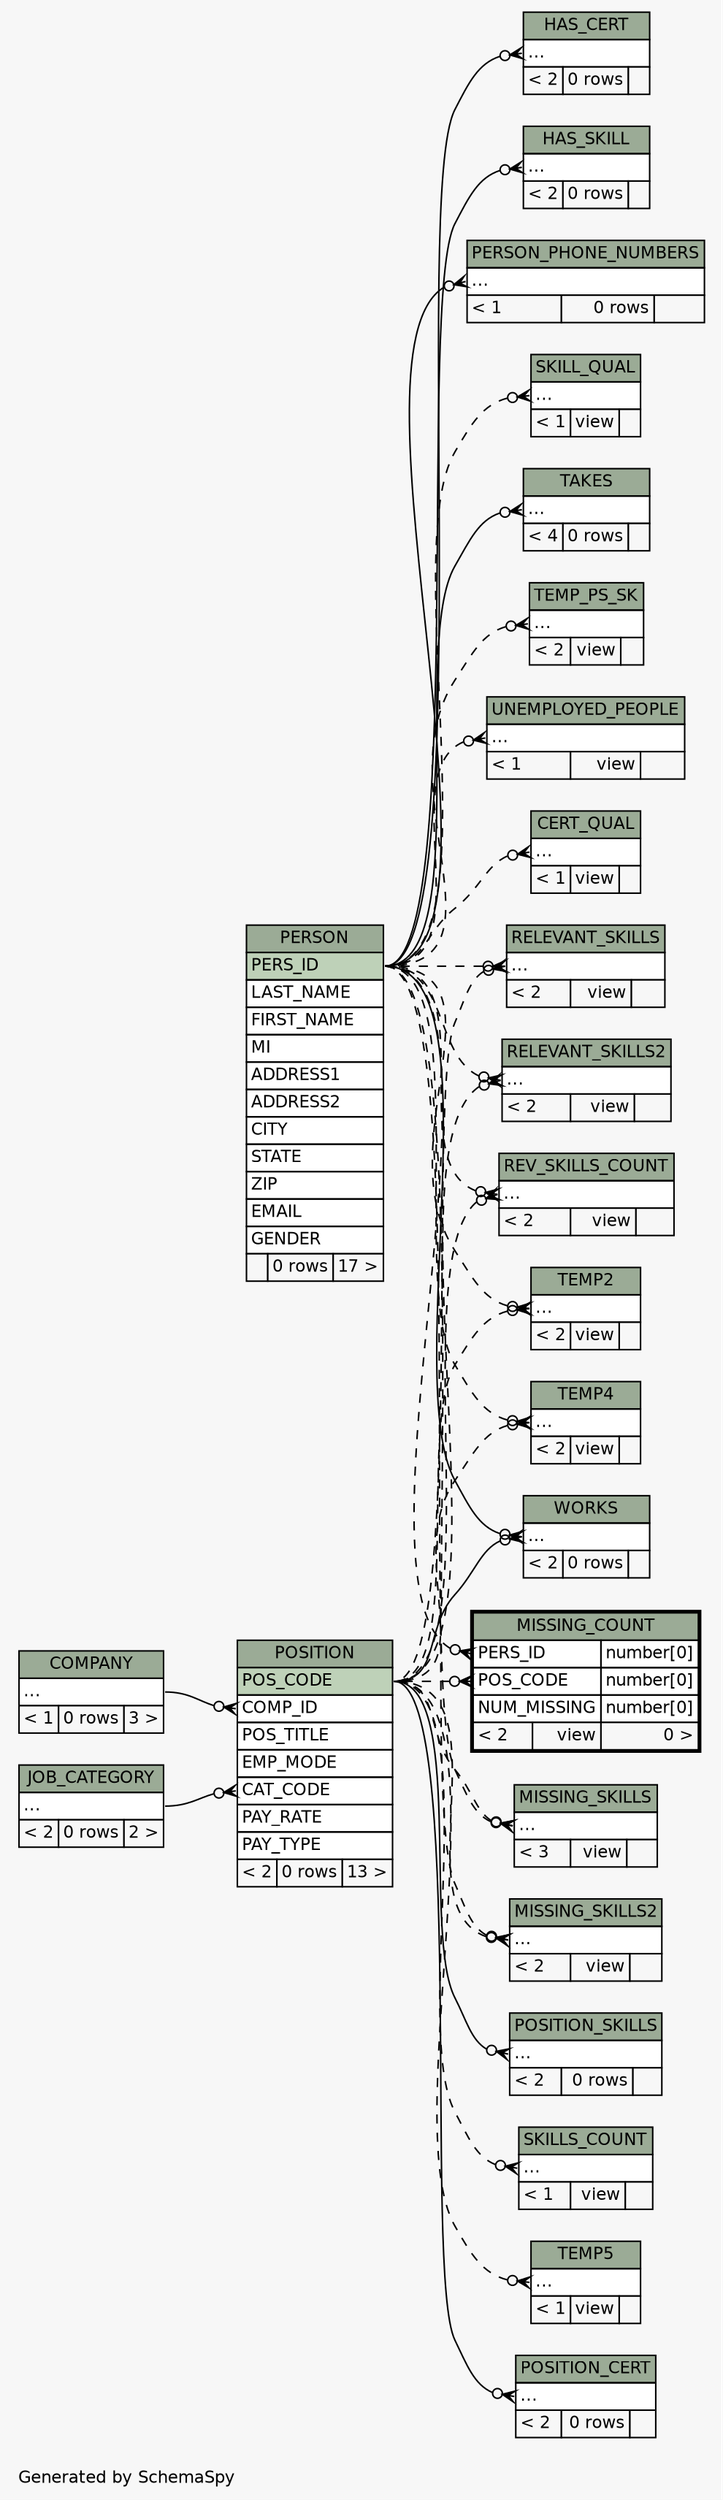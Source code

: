 // dot 2.38.0 on Linux 4.10.0-38-generic
// SchemaSpy rev 590
digraph "impliedTwoDegreesRelationshipsDiagram" {
  graph [
    rankdir="RL"
    bgcolor="#f7f7f7"
    label="\nGenerated by SchemaSpy"
    labeljust="l"
    nodesep="0.18"
    ranksep="0.46"
    fontname="Helvetica"
    fontsize="11"
  ];
  node [
    fontname="Helvetica"
    fontsize="11"
    shape="plaintext"
  ];
  edge [
    arrowsize="0.8"
  ];
  "CERT_QUAL":"elipses":w -> "PERSON":"PERS_ID":e [arrowhead=none dir=back arrowtail=crowodot style=dashed];
  "HAS_CERT":"elipses":w -> "PERSON":"PERS_ID":e [arrowhead=none dir=back arrowtail=crowodot];
  "HAS_SKILL":"elipses":w -> "PERSON":"PERS_ID":e [arrowhead=none dir=back arrowtail=crowodot];
  "MISSING_COUNT":"PERS_ID":w -> "PERSON":"PERS_ID":e [arrowhead=none dir=back arrowtail=crowodot style=dashed];
  "MISSING_COUNT":"POS_CODE":w -> "POSITION":"POS_CODE":e [arrowhead=none dir=back arrowtail=crowodot style=dashed];
  "MISSING_SKILLS":"elipses":w -> "PERSON":"PERS_ID":e [arrowhead=none dir=back arrowtail=crowodot style=dashed];
  "MISSING_SKILLS":"elipses":w -> "POSITION":"POS_CODE":e [arrowhead=none dir=back arrowtail=crowodot style=dashed];
  "MISSING_SKILLS2":"elipses":w -> "PERSON":"PERS_ID":e [arrowhead=none dir=back arrowtail=crowodot style=dashed];
  "MISSING_SKILLS2":"elipses":w -> "POSITION":"POS_CODE":e [arrowhead=none dir=back arrowtail=crowodot style=dashed];
  "PERSON_PHONE_NUMBERS":"elipses":w -> "PERSON":"PERS_ID":e [arrowhead=none dir=back arrowtail=crowodot];
  "POSITION":"CAT_CODE":w -> "JOB_CATEGORY":"elipses":e [arrowhead=none dir=back arrowtail=crowodot];
  "POSITION":"COMP_ID":w -> "COMPANY":"elipses":e [arrowhead=none dir=back arrowtail=crowodot];
  "POSITION_CERT":"elipses":w -> "POSITION":"POS_CODE":e [arrowhead=none dir=back arrowtail=crowodot];
  "POSITION_SKILLS":"elipses":w -> "POSITION":"POS_CODE":e [arrowhead=none dir=back arrowtail=crowodot];
  "RELEVANT_SKILLS":"elipses":w -> "PERSON":"PERS_ID":e [arrowhead=none dir=back arrowtail=crowodot style=dashed];
  "RELEVANT_SKILLS":"elipses":w -> "POSITION":"POS_CODE":e [arrowhead=none dir=back arrowtail=crowodot style=dashed];
  "RELEVANT_SKILLS2":"elipses":w -> "PERSON":"PERS_ID":e [arrowhead=none dir=back arrowtail=crowodot style=dashed];
  "RELEVANT_SKILLS2":"elipses":w -> "POSITION":"POS_CODE":e [arrowhead=none dir=back arrowtail=crowodot style=dashed];
  "REV_SKILLS_COUNT":"elipses":w -> "PERSON":"PERS_ID":e [arrowhead=none dir=back arrowtail=crowodot style=dashed];
  "REV_SKILLS_COUNT":"elipses":w -> "POSITION":"POS_CODE":e [arrowhead=none dir=back arrowtail=crowodot style=dashed];
  "SKILL_QUAL":"elipses":w -> "PERSON":"PERS_ID":e [arrowhead=none dir=back arrowtail=crowodot style=dashed];
  "SKILLS_COUNT":"elipses":w -> "POSITION":"POS_CODE":e [arrowhead=none dir=back arrowtail=crowodot style=dashed];
  "TAKES":"elipses":w -> "PERSON":"PERS_ID":e [arrowhead=none dir=back arrowtail=crowodot];
  "TEMP2":"elipses":w -> "PERSON":"PERS_ID":e [arrowhead=none dir=back arrowtail=crowodot style=dashed];
  "TEMP2":"elipses":w -> "POSITION":"POS_CODE":e [arrowhead=none dir=back arrowtail=crowodot style=dashed];
  "TEMP4":"elipses":w -> "PERSON":"PERS_ID":e [arrowhead=none dir=back arrowtail=crowodot style=dashed];
  "TEMP4":"elipses":w -> "POSITION":"POS_CODE":e [arrowhead=none dir=back arrowtail=crowodot style=dashed];
  "TEMP5":"elipses":w -> "POSITION":"POS_CODE":e [arrowhead=none dir=back arrowtail=crowodot style=dashed];
  "TEMP_PS_SK":"elipses":w -> "PERSON":"PERS_ID":e [arrowhead=none dir=back arrowtail=crowodot style=dashed];
  "UNEMPLOYED_PEOPLE":"elipses":w -> "PERSON":"PERS_ID":e [arrowhead=none dir=back arrowtail=crowodot style=dashed];
  "WORKS":"elipses":w -> "PERSON":"PERS_ID":e [arrowhead=none dir=back arrowtail=crowodot];
  "WORKS":"elipses":w -> "POSITION":"POS_CODE":e [arrowhead=none dir=back arrowtail=crowodot];
  "CERT_QUAL" [
    label=<
    <TABLE BORDER="0" CELLBORDER="1" CELLSPACING="0" BGCOLOR="#ffffff">
      <TR><TD COLSPAN="3" BGCOLOR="#9bab96" ALIGN="CENTER">CERT_QUAL</TD></TR>
      <TR><TD PORT="elipses" COLSPAN="3" ALIGN="LEFT">...</TD></TR>
      <TR><TD ALIGN="LEFT" BGCOLOR="#f7f7f7">&lt; 1</TD><TD ALIGN="RIGHT" BGCOLOR="#f7f7f7">view</TD><TD ALIGN="RIGHT" BGCOLOR="#f7f7f7">  </TD></TR>
    </TABLE>>
    URL="CERT_QUAL.html"
    tooltip="CERT_QUAL"
  ];
  "COMPANY" [
    label=<
    <TABLE BORDER="0" CELLBORDER="1" CELLSPACING="0" BGCOLOR="#ffffff">
      <TR><TD COLSPAN="3" BGCOLOR="#9bab96" ALIGN="CENTER">COMPANY</TD></TR>
      <TR><TD PORT="elipses" COLSPAN="3" ALIGN="LEFT">...</TD></TR>
      <TR><TD ALIGN="LEFT" BGCOLOR="#f7f7f7">&lt; 1</TD><TD ALIGN="RIGHT" BGCOLOR="#f7f7f7">0 rows</TD><TD ALIGN="RIGHT" BGCOLOR="#f7f7f7">3 &gt;</TD></TR>
    </TABLE>>
    URL="COMPANY.html"
    tooltip="COMPANY"
  ];
  "HAS_CERT" [
    label=<
    <TABLE BORDER="0" CELLBORDER="1" CELLSPACING="0" BGCOLOR="#ffffff">
      <TR><TD COLSPAN="3" BGCOLOR="#9bab96" ALIGN="CENTER">HAS_CERT</TD></TR>
      <TR><TD PORT="elipses" COLSPAN="3" ALIGN="LEFT">...</TD></TR>
      <TR><TD ALIGN="LEFT" BGCOLOR="#f7f7f7">&lt; 2</TD><TD ALIGN="RIGHT" BGCOLOR="#f7f7f7">0 rows</TD><TD ALIGN="RIGHT" BGCOLOR="#f7f7f7">  </TD></TR>
    </TABLE>>
    URL="HAS_CERT.html"
    tooltip="HAS_CERT"
  ];
  "HAS_SKILL" [
    label=<
    <TABLE BORDER="0" CELLBORDER="1" CELLSPACING="0" BGCOLOR="#ffffff">
      <TR><TD COLSPAN="3" BGCOLOR="#9bab96" ALIGN="CENTER">HAS_SKILL</TD></TR>
      <TR><TD PORT="elipses" COLSPAN="3" ALIGN="LEFT">...</TD></TR>
      <TR><TD ALIGN="LEFT" BGCOLOR="#f7f7f7">&lt; 2</TD><TD ALIGN="RIGHT" BGCOLOR="#f7f7f7">0 rows</TD><TD ALIGN="RIGHT" BGCOLOR="#f7f7f7">  </TD></TR>
    </TABLE>>
    URL="HAS_SKILL.html"
    tooltip="HAS_SKILL"
  ];
  "JOB_CATEGORY" [
    label=<
    <TABLE BORDER="0" CELLBORDER="1" CELLSPACING="0" BGCOLOR="#ffffff">
      <TR><TD COLSPAN="3" BGCOLOR="#9bab96" ALIGN="CENTER">JOB_CATEGORY</TD></TR>
      <TR><TD PORT="elipses" COLSPAN="3" ALIGN="LEFT">...</TD></TR>
      <TR><TD ALIGN="LEFT" BGCOLOR="#f7f7f7">&lt; 2</TD><TD ALIGN="RIGHT" BGCOLOR="#f7f7f7">0 rows</TD><TD ALIGN="RIGHT" BGCOLOR="#f7f7f7">2 &gt;</TD></TR>
    </TABLE>>
    URL="JOB_CATEGORY.html"
    tooltip="JOB_CATEGORY"
  ];
  "MISSING_COUNT" [
    label=<
    <TABLE BORDER="2" CELLBORDER="1" CELLSPACING="0" BGCOLOR="#ffffff">
      <TR><TD COLSPAN="3" BGCOLOR="#9bab96" ALIGN="CENTER">MISSING_COUNT</TD></TR>
      <TR><TD PORT="PERS_ID" COLSPAN="2" ALIGN="LEFT">PERS_ID</TD><TD PORT="PERS_ID.type" ALIGN="LEFT">number[0]</TD></TR>
      <TR><TD PORT="POS_CODE" COLSPAN="2" ALIGN="LEFT">POS_CODE</TD><TD PORT="POS_CODE.type" ALIGN="LEFT">number[0]</TD></TR>
      <TR><TD PORT="NUM_MISSING" COLSPAN="2" ALIGN="LEFT">NUM_MISSING</TD><TD PORT="NUM_MISSING.type" ALIGN="LEFT">number[0]</TD></TR>
      <TR><TD ALIGN="LEFT" BGCOLOR="#f7f7f7">&lt; 2</TD><TD ALIGN="RIGHT" BGCOLOR="#f7f7f7">view</TD><TD ALIGN="RIGHT" BGCOLOR="#f7f7f7">0 &gt;</TD></TR>
    </TABLE>>
    URL="MISSING_COUNT.html"
    tooltip="MISSING_COUNT"
  ];
  "MISSING_SKILLS" [
    label=<
    <TABLE BORDER="0" CELLBORDER="1" CELLSPACING="0" BGCOLOR="#ffffff">
      <TR><TD COLSPAN="3" BGCOLOR="#9bab96" ALIGN="CENTER">MISSING_SKILLS</TD></TR>
      <TR><TD PORT="elipses" COLSPAN="3" ALIGN="LEFT">...</TD></TR>
      <TR><TD ALIGN="LEFT" BGCOLOR="#f7f7f7">&lt; 3</TD><TD ALIGN="RIGHT" BGCOLOR="#f7f7f7">view</TD><TD ALIGN="RIGHT" BGCOLOR="#f7f7f7">  </TD></TR>
    </TABLE>>
    URL="MISSING_SKILLS.html"
    tooltip="MISSING_SKILLS"
  ];
  "MISSING_SKILLS2" [
    label=<
    <TABLE BORDER="0" CELLBORDER="1" CELLSPACING="0" BGCOLOR="#ffffff">
      <TR><TD COLSPAN="3" BGCOLOR="#9bab96" ALIGN="CENTER">MISSING_SKILLS2</TD></TR>
      <TR><TD PORT="elipses" COLSPAN="3" ALIGN="LEFT">...</TD></TR>
      <TR><TD ALIGN="LEFT" BGCOLOR="#f7f7f7">&lt; 2</TD><TD ALIGN="RIGHT" BGCOLOR="#f7f7f7">view</TD><TD ALIGN="RIGHT" BGCOLOR="#f7f7f7">  </TD></TR>
    </TABLE>>
    URL="MISSING_SKILLS2.html"
    tooltip="MISSING_SKILLS2"
  ];
  "PERSON" [
    label=<
    <TABLE BORDER="0" CELLBORDER="1" CELLSPACING="0" BGCOLOR="#ffffff">
      <TR><TD COLSPAN="3" BGCOLOR="#9bab96" ALIGN="CENTER">PERSON</TD></TR>
      <TR><TD PORT="PERS_ID" COLSPAN="3" BGCOLOR="#bed1b8" ALIGN="LEFT">PERS_ID</TD></TR>
      <TR><TD PORT="LAST_NAME" COLSPAN="3" ALIGN="LEFT">LAST_NAME</TD></TR>
      <TR><TD PORT="FIRST_NAME" COLSPAN="3" ALIGN="LEFT">FIRST_NAME</TD></TR>
      <TR><TD PORT="MI" COLSPAN="3" ALIGN="LEFT">MI</TD></TR>
      <TR><TD PORT="ADDRESS1" COLSPAN="3" ALIGN="LEFT">ADDRESS1</TD></TR>
      <TR><TD PORT="ADDRESS2" COLSPAN="3" ALIGN="LEFT">ADDRESS2</TD></TR>
      <TR><TD PORT="CITY" COLSPAN="3" ALIGN="LEFT">CITY</TD></TR>
      <TR><TD PORT="STATE" COLSPAN="3" ALIGN="LEFT">STATE</TD></TR>
      <TR><TD PORT="ZIP" COLSPAN="3" ALIGN="LEFT">ZIP</TD></TR>
      <TR><TD PORT="EMAIL" COLSPAN="3" ALIGN="LEFT">EMAIL</TD></TR>
      <TR><TD PORT="GENDER" COLSPAN="3" ALIGN="LEFT">GENDER</TD></TR>
      <TR><TD ALIGN="LEFT" BGCOLOR="#f7f7f7">  </TD><TD ALIGN="RIGHT" BGCOLOR="#f7f7f7">0 rows</TD><TD ALIGN="RIGHT" BGCOLOR="#f7f7f7">17 &gt;</TD></TR>
    </TABLE>>
    URL="PERSON.html"
    tooltip="PERSON"
  ];
  "PERSON_PHONE_NUMBERS" [
    label=<
    <TABLE BORDER="0" CELLBORDER="1" CELLSPACING="0" BGCOLOR="#ffffff">
      <TR><TD COLSPAN="3" BGCOLOR="#9bab96" ALIGN="CENTER">PERSON_PHONE_NUMBERS</TD></TR>
      <TR><TD PORT="elipses" COLSPAN="3" ALIGN="LEFT">...</TD></TR>
      <TR><TD ALIGN="LEFT" BGCOLOR="#f7f7f7">&lt; 1</TD><TD ALIGN="RIGHT" BGCOLOR="#f7f7f7">0 rows</TD><TD ALIGN="RIGHT" BGCOLOR="#f7f7f7">  </TD></TR>
    </TABLE>>
    URL="PERSON_PHONE_NUMBERS.html"
    tooltip="PERSON_PHONE_NUMBERS"
  ];
  "POSITION" [
    label=<
    <TABLE BORDER="0" CELLBORDER="1" CELLSPACING="0" BGCOLOR="#ffffff">
      <TR><TD COLSPAN="3" BGCOLOR="#9bab96" ALIGN="CENTER">POSITION</TD></TR>
      <TR><TD PORT="POS_CODE" COLSPAN="3" BGCOLOR="#bed1b8" ALIGN="LEFT">POS_CODE</TD></TR>
      <TR><TD PORT="COMP_ID" COLSPAN="3" ALIGN="LEFT">COMP_ID</TD></TR>
      <TR><TD PORT="POS_TITLE" COLSPAN="3" ALIGN="LEFT">POS_TITLE</TD></TR>
      <TR><TD PORT="EMP_MODE" COLSPAN="3" ALIGN="LEFT">EMP_MODE</TD></TR>
      <TR><TD PORT="CAT_CODE" COLSPAN="3" ALIGN="LEFT">CAT_CODE</TD></TR>
      <TR><TD PORT="PAY_RATE" COLSPAN="3" ALIGN="LEFT">PAY_RATE</TD></TR>
      <TR><TD PORT="PAY_TYPE" COLSPAN="3" ALIGN="LEFT">PAY_TYPE</TD></TR>
      <TR><TD ALIGN="LEFT" BGCOLOR="#f7f7f7">&lt; 2</TD><TD ALIGN="RIGHT" BGCOLOR="#f7f7f7">0 rows</TD><TD ALIGN="RIGHT" BGCOLOR="#f7f7f7">13 &gt;</TD></TR>
    </TABLE>>
    URL="POSITION.html"
    tooltip="POSITION"
  ];
  "POSITION_CERT" [
    label=<
    <TABLE BORDER="0" CELLBORDER="1" CELLSPACING="0" BGCOLOR="#ffffff">
      <TR><TD COLSPAN="3" BGCOLOR="#9bab96" ALIGN="CENTER">POSITION_CERT</TD></TR>
      <TR><TD PORT="elipses" COLSPAN="3" ALIGN="LEFT">...</TD></TR>
      <TR><TD ALIGN="LEFT" BGCOLOR="#f7f7f7">&lt; 2</TD><TD ALIGN="RIGHT" BGCOLOR="#f7f7f7">0 rows</TD><TD ALIGN="RIGHT" BGCOLOR="#f7f7f7">  </TD></TR>
    </TABLE>>
    URL="POSITION_CERT.html"
    tooltip="POSITION_CERT"
  ];
  "POSITION_SKILLS" [
    label=<
    <TABLE BORDER="0" CELLBORDER="1" CELLSPACING="0" BGCOLOR="#ffffff">
      <TR><TD COLSPAN="3" BGCOLOR="#9bab96" ALIGN="CENTER">POSITION_SKILLS</TD></TR>
      <TR><TD PORT="elipses" COLSPAN="3" ALIGN="LEFT">...</TD></TR>
      <TR><TD ALIGN="LEFT" BGCOLOR="#f7f7f7">&lt; 2</TD><TD ALIGN="RIGHT" BGCOLOR="#f7f7f7">0 rows</TD><TD ALIGN="RIGHT" BGCOLOR="#f7f7f7">  </TD></TR>
    </TABLE>>
    URL="POSITION_SKILLS.html"
    tooltip="POSITION_SKILLS"
  ];
  "RELEVANT_SKILLS" [
    label=<
    <TABLE BORDER="0" CELLBORDER="1" CELLSPACING="0" BGCOLOR="#ffffff">
      <TR><TD COLSPAN="3" BGCOLOR="#9bab96" ALIGN="CENTER">RELEVANT_SKILLS</TD></TR>
      <TR><TD PORT="elipses" COLSPAN="3" ALIGN="LEFT">...</TD></TR>
      <TR><TD ALIGN="LEFT" BGCOLOR="#f7f7f7">&lt; 2</TD><TD ALIGN="RIGHT" BGCOLOR="#f7f7f7">view</TD><TD ALIGN="RIGHT" BGCOLOR="#f7f7f7">  </TD></TR>
    </TABLE>>
    URL="RELEVANT_SKILLS.html"
    tooltip="RELEVANT_SKILLS"
  ];
  "RELEVANT_SKILLS2" [
    label=<
    <TABLE BORDER="0" CELLBORDER="1" CELLSPACING="0" BGCOLOR="#ffffff">
      <TR><TD COLSPAN="3" BGCOLOR="#9bab96" ALIGN="CENTER">RELEVANT_SKILLS2</TD></TR>
      <TR><TD PORT="elipses" COLSPAN="3" ALIGN="LEFT">...</TD></TR>
      <TR><TD ALIGN="LEFT" BGCOLOR="#f7f7f7">&lt; 2</TD><TD ALIGN="RIGHT" BGCOLOR="#f7f7f7">view</TD><TD ALIGN="RIGHT" BGCOLOR="#f7f7f7">  </TD></TR>
    </TABLE>>
    URL="RELEVANT_SKILLS2.html"
    tooltip="RELEVANT_SKILLS2"
  ];
  "REV_SKILLS_COUNT" [
    label=<
    <TABLE BORDER="0" CELLBORDER="1" CELLSPACING="0" BGCOLOR="#ffffff">
      <TR><TD COLSPAN="3" BGCOLOR="#9bab96" ALIGN="CENTER">REV_SKILLS_COUNT</TD></TR>
      <TR><TD PORT="elipses" COLSPAN="3" ALIGN="LEFT">...</TD></TR>
      <TR><TD ALIGN="LEFT" BGCOLOR="#f7f7f7">&lt; 2</TD><TD ALIGN="RIGHT" BGCOLOR="#f7f7f7">view</TD><TD ALIGN="RIGHT" BGCOLOR="#f7f7f7">  </TD></TR>
    </TABLE>>
    URL="REV_SKILLS_COUNT.html"
    tooltip="REV_SKILLS_COUNT"
  ];
  "SKILL_QUAL" [
    label=<
    <TABLE BORDER="0" CELLBORDER="1" CELLSPACING="0" BGCOLOR="#ffffff">
      <TR><TD COLSPAN="3" BGCOLOR="#9bab96" ALIGN="CENTER">SKILL_QUAL</TD></TR>
      <TR><TD PORT="elipses" COLSPAN="3" ALIGN="LEFT">...</TD></TR>
      <TR><TD ALIGN="LEFT" BGCOLOR="#f7f7f7">&lt; 1</TD><TD ALIGN="RIGHT" BGCOLOR="#f7f7f7">view</TD><TD ALIGN="RIGHT" BGCOLOR="#f7f7f7">  </TD></TR>
    </TABLE>>
    URL="SKILL_QUAL.html"
    tooltip="SKILL_QUAL"
  ];
  "SKILLS_COUNT" [
    label=<
    <TABLE BORDER="0" CELLBORDER="1" CELLSPACING="0" BGCOLOR="#ffffff">
      <TR><TD COLSPAN="3" BGCOLOR="#9bab96" ALIGN="CENTER">SKILLS_COUNT</TD></TR>
      <TR><TD PORT="elipses" COLSPAN="3" ALIGN="LEFT">...</TD></TR>
      <TR><TD ALIGN="LEFT" BGCOLOR="#f7f7f7">&lt; 1</TD><TD ALIGN="RIGHT" BGCOLOR="#f7f7f7">view</TD><TD ALIGN="RIGHT" BGCOLOR="#f7f7f7">  </TD></TR>
    </TABLE>>
    URL="SKILLS_COUNT.html"
    tooltip="SKILLS_COUNT"
  ];
  "TAKES" [
    label=<
    <TABLE BORDER="0" CELLBORDER="1" CELLSPACING="0" BGCOLOR="#ffffff">
      <TR><TD COLSPAN="3" BGCOLOR="#9bab96" ALIGN="CENTER">TAKES</TD></TR>
      <TR><TD PORT="elipses" COLSPAN="3" ALIGN="LEFT">...</TD></TR>
      <TR><TD ALIGN="LEFT" BGCOLOR="#f7f7f7">&lt; 4</TD><TD ALIGN="RIGHT" BGCOLOR="#f7f7f7">0 rows</TD><TD ALIGN="RIGHT" BGCOLOR="#f7f7f7">  </TD></TR>
    </TABLE>>
    URL="TAKES.html"
    tooltip="TAKES"
  ];
  "TEMP2" [
    label=<
    <TABLE BORDER="0" CELLBORDER="1" CELLSPACING="0" BGCOLOR="#ffffff">
      <TR><TD COLSPAN="3" BGCOLOR="#9bab96" ALIGN="CENTER">TEMP2</TD></TR>
      <TR><TD PORT="elipses" COLSPAN="3" ALIGN="LEFT">...</TD></TR>
      <TR><TD ALIGN="LEFT" BGCOLOR="#f7f7f7">&lt; 2</TD><TD ALIGN="RIGHT" BGCOLOR="#f7f7f7">view</TD><TD ALIGN="RIGHT" BGCOLOR="#f7f7f7">  </TD></TR>
    </TABLE>>
    URL="TEMP2.html"
    tooltip="TEMP2"
  ];
  "TEMP4" [
    label=<
    <TABLE BORDER="0" CELLBORDER="1" CELLSPACING="0" BGCOLOR="#ffffff">
      <TR><TD COLSPAN="3" BGCOLOR="#9bab96" ALIGN="CENTER">TEMP4</TD></TR>
      <TR><TD PORT="elipses" COLSPAN="3" ALIGN="LEFT">...</TD></TR>
      <TR><TD ALIGN="LEFT" BGCOLOR="#f7f7f7">&lt; 2</TD><TD ALIGN="RIGHT" BGCOLOR="#f7f7f7">view</TD><TD ALIGN="RIGHT" BGCOLOR="#f7f7f7">  </TD></TR>
    </TABLE>>
    URL="TEMP4.html"
    tooltip="TEMP4"
  ];
  "TEMP5" [
    label=<
    <TABLE BORDER="0" CELLBORDER="1" CELLSPACING="0" BGCOLOR="#ffffff">
      <TR><TD COLSPAN="3" BGCOLOR="#9bab96" ALIGN="CENTER">TEMP5</TD></TR>
      <TR><TD PORT="elipses" COLSPAN="3" ALIGN="LEFT">...</TD></TR>
      <TR><TD ALIGN="LEFT" BGCOLOR="#f7f7f7">&lt; 1</TD><TD ALIGN="RIGHT" BGCOLOR="#f7f7f7">view</TD><TD ALIGN="RIGHT" BGCOLOR="#f7f7f7">  </TD></TR>
    </TABLE>>
    URL="TEMP5.html"
    tooltip="TEMP5"
  ];
  "TEMP_PS_SK" [
    label=<
    <TABLE BORDER="0" CELLBORDER="1" CELLSPACING="0" BGCOLOR="#ffffff">
      <TR><TD COLSPAN="3" BGCOLOR="#9bab96" ALIGN="CENTER">TEMP_PS_SK</TD></TR>
      <TR><TD PORT="elipses" COLSPAN="3" ALIGN="LEFT">...</TD></TR>
      <TR><TD ALIGN="LEFT" BGCOLOR="#f7f7f7">&lt; 2</TD><TD ALIGN="RIGHT" BGCOLOR="#f7f7f7">view</TD><TD ALIGN="RIGHT" BGCOLOR="#f7f7f7">  </TD></TR>
    </TABLE>>
    URL="TEMP_PS_SK.html"
    tooltip="TEMP_PS_SK"
  ];
  "UNEMPLOYED_PEOPLE" [
    label=<
    <TABLE BORDER="0" CELLBORDER="1" CELLSPACING="0" BGCOLOR="#ffffff">
      <TR><TD COLSPAN="3" BGCOLOR="#9bab96" ALIGN="CENTER">UNEMPLOYED_PEOPLE</TD></TR>
      <TR><TD PORT="elipses" COLSPAN="3" ALIGN="LEFT">...</TD></TR>
      <TR><TD ALIGN="LEFT" BGCOLOR="#f7f7f7">&lt; 1</TD><TD ALIGN="RIGHT" BGCOLOR="#f7f7f7">view</TD><TD ALIGN="RIGHT" BGCOLOR="#f7f7f7">  </TD></TR>
    </TABLE>>
    URL="UNEMPLOYED_PEOPLE.html"
    tooltip="UNEMPLOYED_PEOPLE"
  ];
  "WORKS" [
    label=<
    <TABLE BORDER="0" CELLBORDER="1" CELLSPACING="0" BGCOLOR="#ffffff">
      <TR><TD COLSPAN="3" BGCOLOR="#9bab96" ALIGN="CENTER">WORKS</TD></TR>
      <TR><TD PORT="elipses" COLSPAN="3" ALIGN="LEFT">...</TD></TR>
      <TR><TD ALIGN="LEFT" BGCOLOR="#f7f7f7">&lt; 2</TD><TD ALIGN="RIGHT" BGCOLOR="#f7f7f7">0 rows</TD><TD ALIGN="RIGHT" BGCOLOR="#f7f7f7">  </TD></TR>
    </TABLE>>
    URL="WORKS.html"
    tooltip="WORKS"
  ];
}
